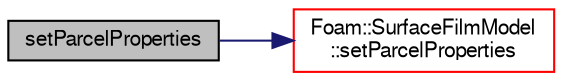 digraph "setParcelProperties"
{
  bgcolor="transparent";
  edge [fontname="FreeSans",fontsize="10",labelfontname="FreeSans",labelfontsize="10"];
  node [fontname="FreeSans",fontsize="10",shape=record];
  rankdir="LR";
  Node1 [label="setParcelProperties",height=0.2,width=0.4,color="black", fillcolor="grey75", style="filled" fontcolor="black"];
  Node1 -> Node2 [color="midnightblue",fontsize="10",style="solid",fontname="FreeSans"];
  Node2 [label="Foam::SurfaceFilmModel\l::setParcelProperties",height=0.2,width=0.4,color="red",URL="$a02410.html#a53d9638b8918211bb19f847b20ae740b",tooltip="Set the individual parcel properties. "];
}
